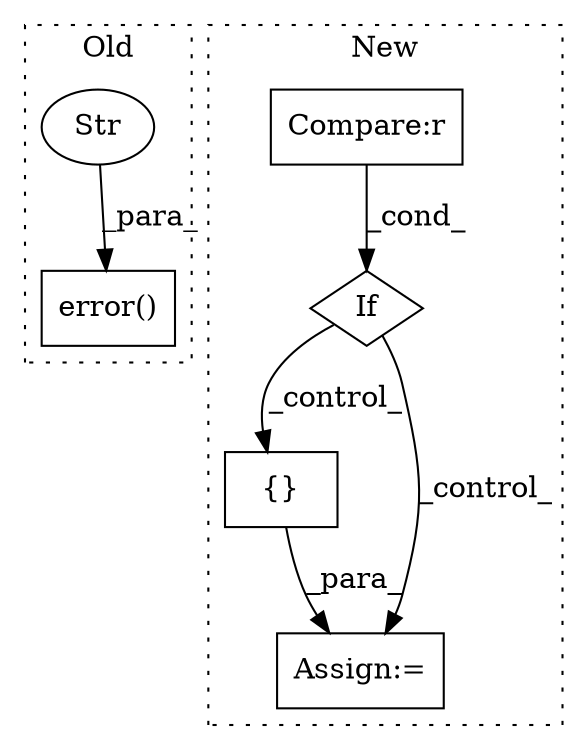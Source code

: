 digraph G {
subgraph cluster0 {
1 [label="error()" a="75" s="12910,12976" l="13,1" shape="box"];
3 [label="Str" a="66" s="12923" l="42" shape="ellipse"];
label = "Old";
style="dotted";
}
subgraph cluster1 {
2 [label="{}" a="95" s="12178,12179" l="2,1" shape="box"];
4 [label="Assign:=" a="68" s="12175" l="3" shape="box"];
5 [label="If" a="96" s="12130" l="3" shape="diamond"];
6 [label="Compare:r" a="40" s="12133" l="18" shape="box"];
label = "New";
style="dotted";
}
2 -> 4 [label="_para_"];
3 -> 1 [label="_para_"];
5 -> 4 [label="_control_"];
5 -> 2 [label="_control_"];
6 -> 5 [label="_cond_"];
}